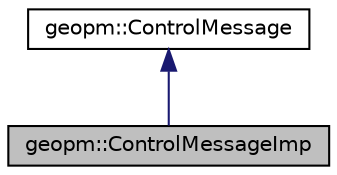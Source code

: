 digraph "geopm::ControlMessageImp"
{
  edge [fontname="Helvetica",fontsize="10",labelfontname="Helvetica",labelfontsize="10"];
  node [fontname="Helvetica",fontsize="10",shape=record];
  Node2 [label="geopm::ControlMessageImp",height=0.2,width=0.4,color="black", fillcolor="grey75", style="filled", fontcolor="black"];
  Node3 -> Node2 [dir="back",color="midnightblue",fontsize="10",style="solid",fontname="Helvetica"];
  Node3 [label="geopm::ControlMessage",height=0.2,width=0.4,color="black", fillcolor="white", style="filled",URL="$classgeopm_1_1_control_message.html",tooltip="Class for non-runtime messaging. "];
}
